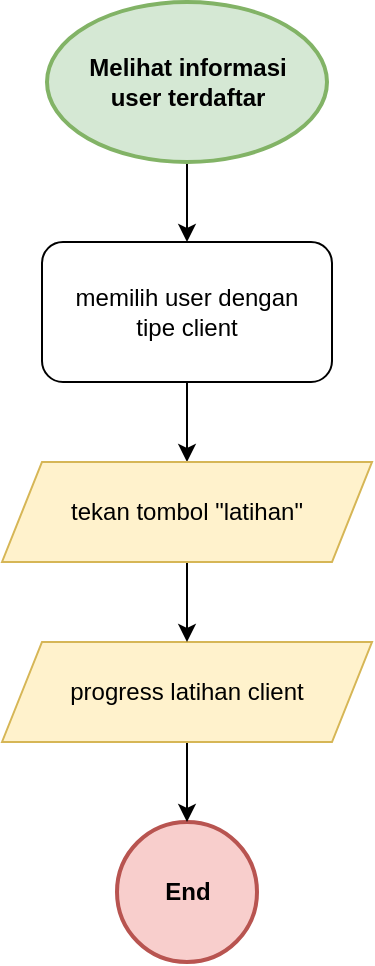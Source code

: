 <mxfile version="20.8.16" type="device"><diagram name="Page-1" id="L6gIjIRkF5VIMouc-Eaq"><mxGraphModel dx="1108" dy="998" grid="1" gridSize="10" guides="1" tooltips="1" connect="1" arrows="1" fold="1" page="1" pageScale="1" pageWidth="850" pageHeight="1100" math="0" shadow="0"><root><mxCell id="0"/><mxCell id="1" parent="0"/><mxCell id="h9Mfs1XAePNgPhE48Mds-1" value="End" style="ellipse;whiteSpace=wrap;html=1;aspect=fixed;fillColor=#f8cecc;strokeColor=#b85450;fontStyle=1;strokeWidth=2;" parent="1" vertex="1"><mxGeometry x="127.5" y="460" width="70" height="70" as="geometry"/></mxCell><mxCell id="h9Mfs1XAePNgPhE48Mds-36" value="" style="edgeStyle=orthogonalEdgeStyle;rounded=0;orthogonalLoop=1;jettySize=auto;html=1;" parent="1" source="h9Mfs1XAePNgPhE48Mds-18" target="h9Mfs1XAePNgPhE48Mds-31" edge="1"><mxGeometry relative="1" as="geometry"/></mxCell><mxCell id="h9Mfs1XAePNgPhE48Mds-18" value="&lt;b&gt;Melihat informasi&lt;br&gt;user terdaftar&lt;/b&gt;" style="ellipse;whiteSpace=wrap;html=1;fillColor=#d5e8d4;strokeColor=#82b366;strokeWidth=2;" parent="1" vertex="1"><mxGeometry x="92.5" y="50" width="140" height="80" as="geometry"/></mxCell><mxCell id="h9Mfs1XAePNgPhE48Mds-35" value="" style="edgeStyle=orthogonalEdgeStyle;rounded=0;orthogonalLoop=1;jettySize=auto;html=1;" parent="1" source="h9Mfs1XAePNgPhE48Mds-29" target="h9Mfs1XAePNgPhE48Mds-1" edge="1"><mxGeometry relative="1" as="geometry"/></mxCell><mxCell id="h9Mfs1XAePNgPhE48Mds-29" value="progress latihan client" style="shape=parallelogram;perimeter=parallelogramPerimeter;whiteSpace=wrap;html=1;fixedSize=1;strokeWidth=1;fillColor=#fff2cc;strokeColor=#d6b656;" parent="1" vertex="1"><mxGeometry x="70" y="370" width="185" height="50" as="geometry"/></mxCell><mxCell id="fuugWovTW5vAaYYXud9V-3" style="edgeStyle=orthogonalEdgeStyle;rounded=0;orthogonalLoop=1;jettySize=auto;html=1;" parent="1" source="h9Mfs1XAePNgPhE48Mds-31" target="fuugWovTW5vAaYYXud9V-1" edge="1"><mxGeometry relative="1" as="geometry"/></mxCell><mxCell id="h9Mfs1XAePNgPhE48Mds-31" value="memilih user dengan&lt;br&gt;tipe client" style="rounded=1;whiteSpace=wrap;html=1;fontSize=12;glass=0;strokeWidth=1;shadow=0;" parent="1" vertex="1"><mxGeometry x="90" y="170" width="145" height="70" as="geometry"/></mxCell><mxCell id="fuugWovTW5vAaYYXud9V-4" style="edgeStyle=orthogonalEdgeStyle;rounded=0;orthogonalLoop=1;jettySize=auto;html=1;entryX=0.5;entryY=0;entryDx=0;entryDy=0;" parent="1" source="fuugWovTW5vAaYYXud9V-1" target="h9Mfs1XAePNgPhE48Mds-29" edge="1"><mxGeometry relative="1" as="geometry"/></mxCell><mxCell id="fuugWovTW5vAaYYXud9V-1" value="tekan tombol &quot;latihan&quot;" style="shape=parallelogram;perimeter=parallelogramPerimeter;whiteSpace=wrap;html=1;fixedSize=1;strokeWidth=1;fillColor=#fff2cc;strokeColor=#d6b656;" parent="1" vertex="1"><mxGeometry x="70" y="280" width="185" height="50" as="geometry"/></mxCell></root></mxGraphModel></diagram></mxfile>